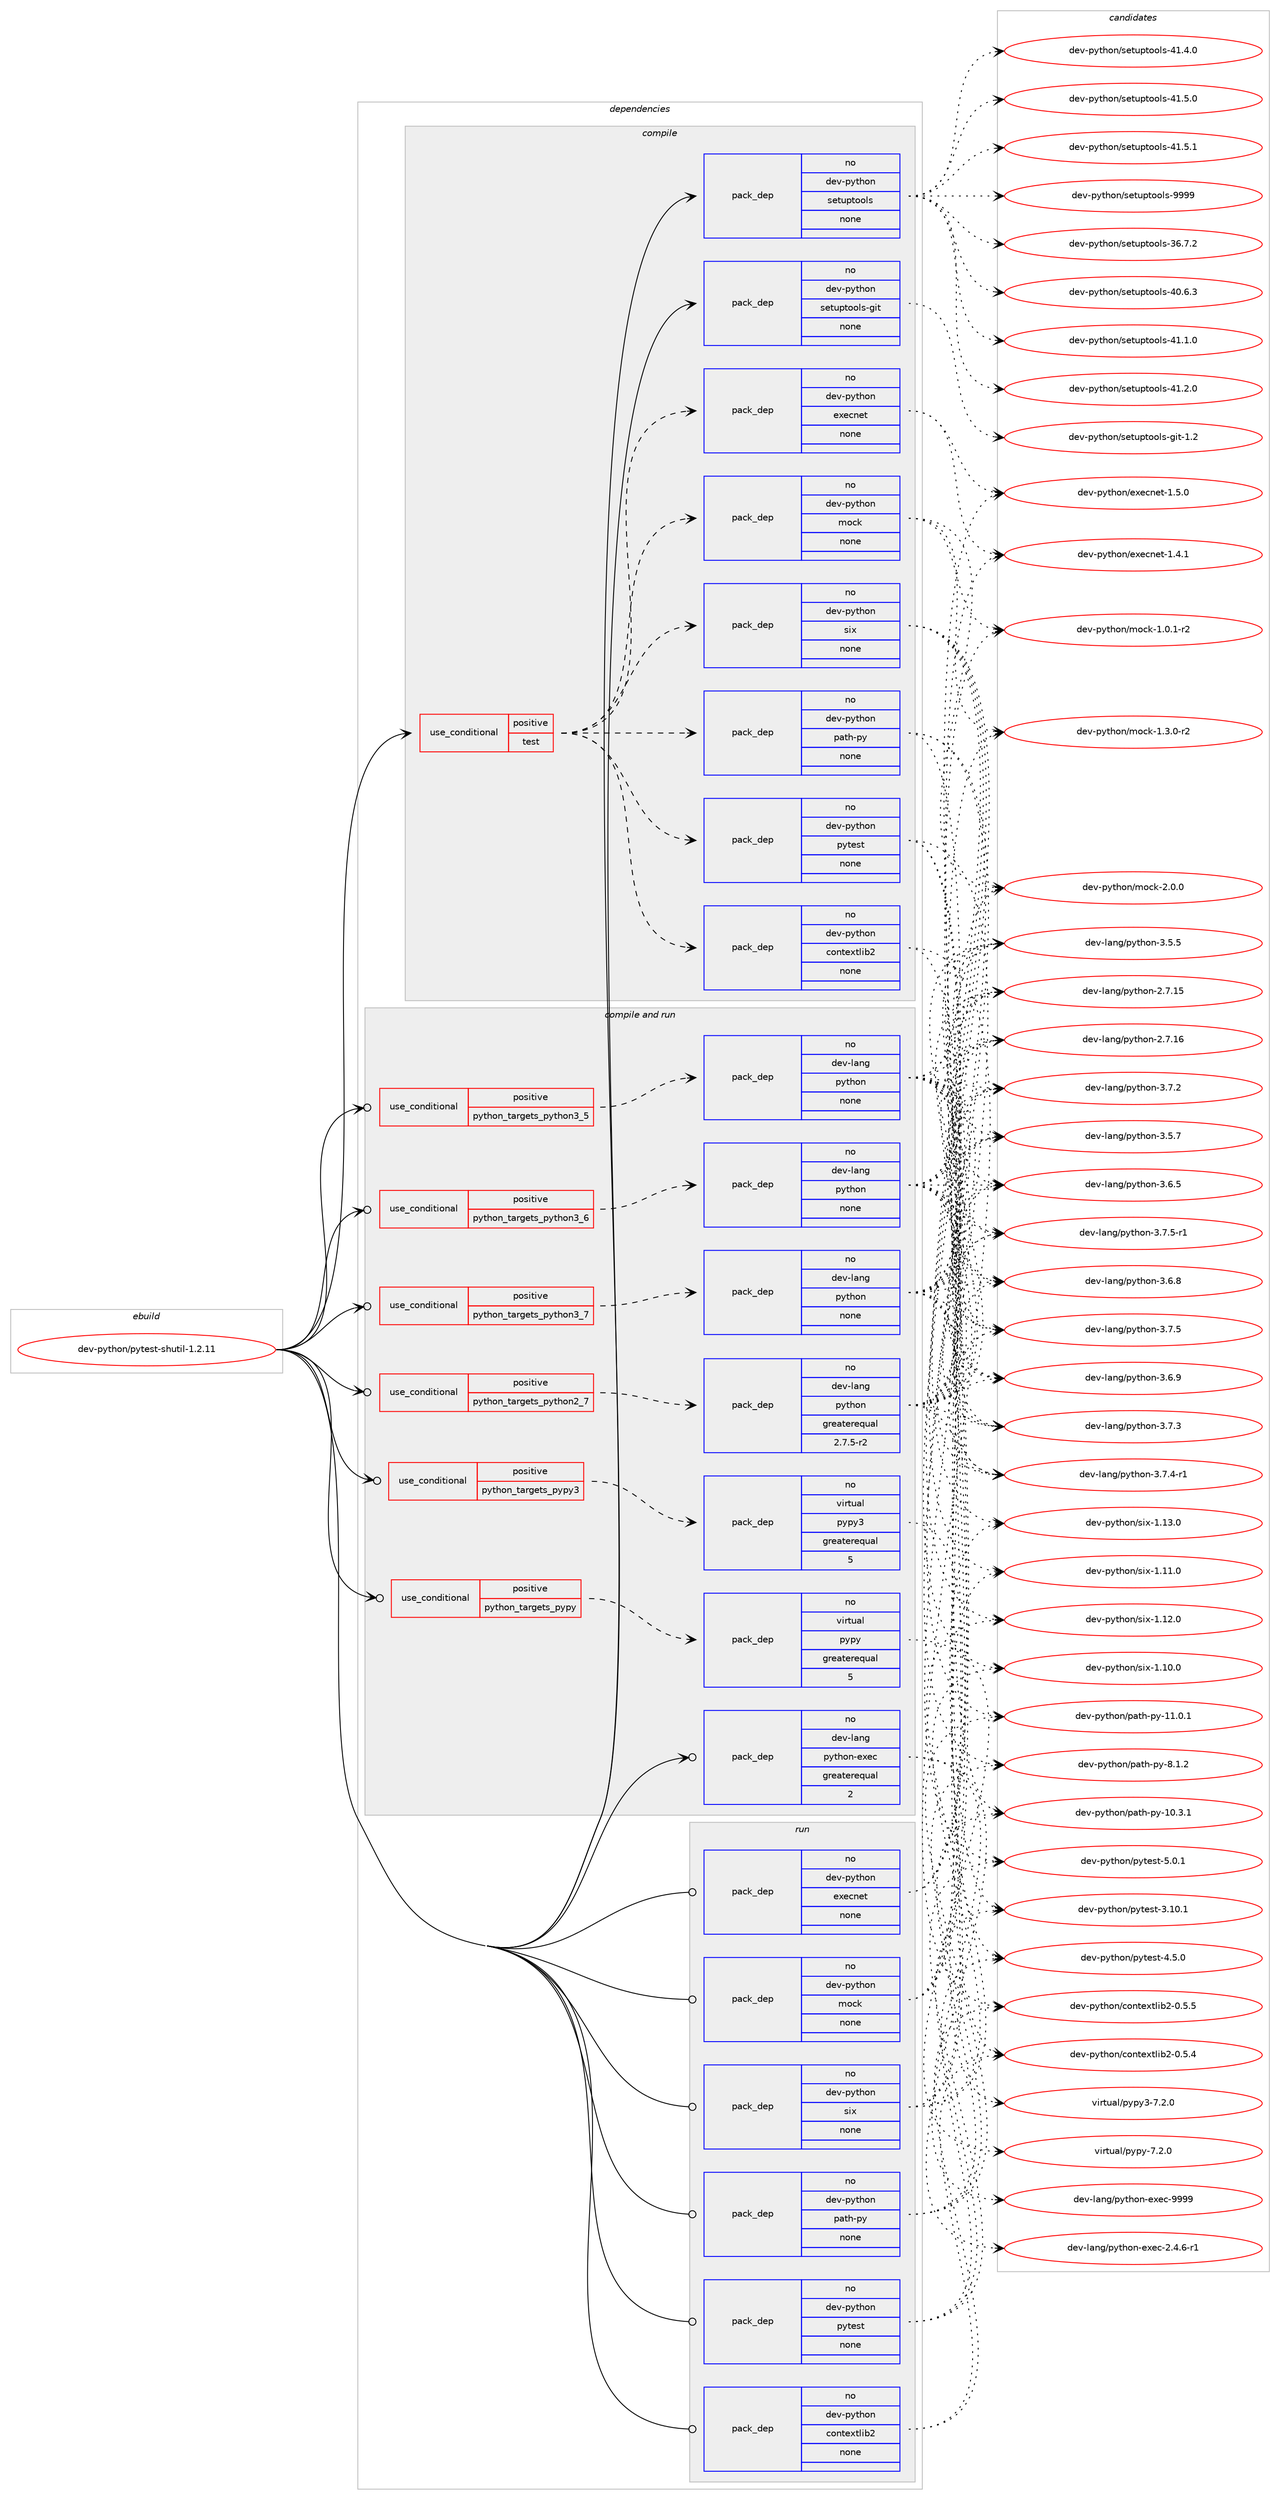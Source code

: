 digraph prolog {

# *************
# Graph options
# *************

newrank=true;
concentrate=true;
compound=true;
graph [rankdir=LR,fontname=Helvetica,fontsize=10,ranksep=1.5];#, ranksep=2.5, nodesep=0.2];
edge  [arrowhead=vee];
node  [fontname=Helvetica,fontsize=10];

# **********
# The ebuild
# **********

subgraph cluster_leftcol {
color=gray;
rank=same;
label=<<i>ebuild</i>>;
id [label="dev-python/pytest-shutil-1.2.11", color=red, width=4, href="../dev-python/pytest-shutil-1.2.11.svg"];
}

# ****************
# The dependencies
# ****************

subgraph cluster_midcol {
color=gray;
label=<<i>dependencies</i>>;
subgraph cluster_compile {
fillcolor="#eeeeee";
style=filled;
label=<<i>compile</i>>;
subgraph cond147199 {
dependency629875 [label=<<TABLE BORDER="0" CELLBORDER="1" CELLSPACING="0" CELLPADDING="4"><TR><TD ROWSPAN="3" CELLPADDING="10">use_conditional</TD></TR><TR><TD>positive</TD></TR><TR><TD>test</TD></TR></TABLE>>, shape=none, color=red];
subgraph pack470810 {
dependency629876 [label=<<TABLE BORDER="0" CELLBORDER="1" CELLSPACING="0" CELLPADDING="4" WIDTH="220"><TR><TD ROWSPAN="6" CELLPADDING="30">pack_dep</TD></TR><TR><TD WIDTH="110">no</TD></TR><TR><TD>dev-python</TD></TR><TR><TD>six</TD></TR><TR><TD>none</TD></TR><TR><TD></TD></TR></TABLE>>, shape=none, color=blue];
}
dependency629875:e -> dependency629876:w [weight=20,style="dashed",arrowhead="vee"];
subgraph pack470811 {
dependency629877 [label=<<TABLE BORDER="0" CELLBORDER="1" CELLSPACING="0" CELLPADDING="4" WIDTH="220"><TR><TD ROWSPAN="6" CELLPADDING="30">pack_dep</TD></TR><TR><TD WIDTH="110">no</TD></TR><TR><TD>dev-python</TD></TR><TR><TD>execnet</TD></TR><TR><TD>none</TD></TR><TR><TD></TD></TR></TABLE>>, shape=none, color=blue];
}
dependency629875:e -> dependency629877:w [weight=20,style="dashed",arrowhead="vee"];
subgraph pack470812 {
dependency629878 [label=<<TABLE BORDER="0" CELLBORDER="1" CELLSPACING="0" CELLPADDING="4" WIDTH="220"><TR><TD ROWSPAN="6" CELLPADDING="30">pack_dep</TD></TR><TR><TD WIDTH="110">no</TD></TR><TR><TD>dev-python</TD></TR><TR><TD>contextlib2</TD></TR><TR><TD>none</TD></TR><TR><TD></TD></TR></TABLE>>, shape=none, color=blue];
}
dependency629875:e -> dependency629878:w [weight=20,style="dashed",arrowhead="vee"];
subgraph pack470813 {
dependency629879 [label=<<TABLE BORDER="0" CELLBORDER="1" CELLSPACING="0" CELLPADDING="4" WIDTH="220"><TR><TD ROWSPAN="6" CELLPADDING="30">pack_dep</TD></TR><TR><TD WIDTH="110">no</TD></TR><TR><TD>dev-python</TD></TR><TR><TD>pytest</TD></TR><TR><TD>none</TD></TR><TR><TD></TD></TR></TABLE>>, shape=none, color=blue];
}
dependency629875:e -> dependency629879:w [weight=20,style="dashed",arrowhead="vee"];
subgraph pack470814 {
dependency629880 [label=<<TABLE BORDER="0" CELLBORDER="1" CELLSPACING="0" CELLPADDING="4" WIDTH="220"><TR><TD ROWSPAN="6" CELLPADDING="30">pack_dep</TD></TR><TR><TD WIDTH="110">no</TD></TR><TR><TD>dev-python</TD></TR><TR><TD>path-py</TD></TR><TR><TD>none</TD></TR><TR><TD></TD></TR></TABLE>>, shape=none, color=blue];
}
dependency629875:e -> dependency629880:w [weight=20,style="dashed",arrowhead="vee"];
subgraph pack470815 {
dependency629881 [label=<<TABLE BORDER="0" CELLBORDER="1" CELLSPACING="0" CELLPADDING="4" WIDTH="220"><TR><TD ROWSPAN="6" CELLPADDING="30">pack_dep</TD></TR><TR><TD WIDTH="110">no</TD></TR><TR><TD>dev-python</TD></TR><TR><TD>mock</TD></TR><TR><TD>none</TD></TR><TR><TD></TD></TR></TABLE>>, shape=none, color=blue];
}
dependency629875:e -> dependency629881:w [weight=20,style="dashed",arrowhead="vee"];
}
id:e -> dependency629875:w [weight=20,style="solid",arrowhead="vee"];
subgraph pack470816 {
dependency629882 [label=<<TABLE BORDER="0" CELLBORDER="1" CELLSPACING="0" CELLPADDING="4" WIDTH="220"><TR><TD ROWSPAN="6" CELLPADDING="30">pack_dep</TD></TR><TR><TD WIDTH="110">no</TD></TR><TR><TD>dev-python</TD></TR><TR><TD>setuptools</TD></TR><TR><TD>none</TD></TR><TR><TD></TD></TR></TABLE>>, shape=none, color=blue];
}
id:e -> dependency629882:w [weight=20,style="solid",arrowhead="vee"];
subgraph pack470817 {
dependency629883 [label=<<TABLE BORDER="0" CELLBORDER="1" CELLSPACING="0" CELLPADDING="4" WIDTH="220"><TR><TD ROWSPAN="6" CELLPADDING="30">pack_dep</TD></TR><TR><TD WIDTH="110">no</TD></TR><TR><TD>dev-python</TD></TR><TR><TD>setuptools-git</TD></TR><TR><TD>none</TD></TR><TR><TD></TD></TR></TABLE>>, shape=none, color=blue];
}
id:e -> dependency629883:w [weight=20,style="solid",arrowhead="vee"];
}
subgraph cluster_compileandrun {
fillcolor="#eeeeee";
style=filled;
label=<<i>compile and run</i>>;
subgraph cond147200 {
dependency629884 [label=<<TABLE BORDER="0" CELLBORDER="1" CELLSPACING="0" CELLPADDING="4"><TR><TD ROWSPAN="3" CELLPADDING="10">use_conditional</TD></TR><TR><TD>positive</TD></TR><TR><TD>python_targets_pypy</TD></TR></TABLE>>, shape=none, color=red];
subgraph pack470818 {
dependency629885 [label=<<TABLE BORDER="0" CELLBORDER="1" CELLSPACING="0" CELLPADDING="4" WIDTH="220"><TR><TD ROWSPAN="6" CELLPADDING="30">pack_dep</TD></TR><TR><TD WIDTH="110">no</TD></TR><TR><TD>virtual</TD></TR><TR><TD>pypy</TD></TR><TR><TD>greaterequal</TD></TR><TR><TD>5</TD></TR></TABLE>>, shape=none, color=blue];
}
dependency629884:e -> dependency629885:w [weight=20,style="dashed",arrowhead="vee"];
}
id:e -> dependency629884:w [weight=20,style="solid",arrowhead="odotvee"];
subgraph cond147201 {
dependency629886 [label=<<TABLE BORDER="0" CELLBORDER="1" CELLSPACING="0" CELLPADDING="4"><TR><TD ROWSPAN="3" CELLPADDING="10">use_conditional</TD></TR><TR><TD>positive</TD></TR><TR><TD>python_targets_pypy3</TD></TR></TABLE>>, shape=none, color=red];
subgraph pack470819 {
dependency629887 [label=<<TABLE BORDER="0" CELLBORDER="1" CELLSPACING="0" CELLPADDING="4" WIDTH="220"><TR><TD ROWSPAN="6" CELLPADDING="30">pack_dep</TD></TR><TR><TD WIDTH="110">no</TD></TR><TR><TD>virtual</TD></TR><TR><TD>pypy3</TD></TR><TR><TD>greaterequal</TD></TR><TR><TD>5</TD></TR></TABLE>>, shape=none, color=blue];
}
dependency629886:e -> dependency629887:w [weight=20,style="dashed",arrowhead="vee"];
}
id:e -> dependency629886:w [weight=20,style="solid",arrowhead="odotvee"];
subgraph cond147202 {
dependency629888 [label=<<TABLE BORDER="0" CELLBORDER="1" CELLSPACING="0" CELLPADDING="4"><TR><TD ROWSPAN="3" CELLPADDING="10">use_conditional</TD></TR><TR><TD>positive</TD></TR><TR><TD>python_targets_python2_7</TD></TR></TABLE>>, shape=none, color=red];
subgraph pack470820 {
dependency629889 [label=<<TABLE BORDER="0" CELLBORDER="1" CELLSPACING="0" CELLPADDING="4" WIDTH="220"><TR><TD ROWSPAN="6" CELLPADDING="30">pack_dep</TD></TR><TR><TD WIDTH="110">no</TD></TR><TR><TD>dev-lang</TD></TR><TR><TD>python</TD></TR><TR><TD>greaterequal</TD></TR><TR><TD>2.7.5-r2</TD></TR></TABLE>>, shape=none, color=blue];
}
dependency629888:e -> dependency629889:w [weight=20,style="dashed",arrowhead="vee"];
}
id:e -> dependency629888:w [weight=20,style="solid",arrowhead="odotvee"];
subgraph cond147203 {
dependency629890 [label=<<TABLE BORDER="0" CELLBORDER="1" CELLSPACING="0" CELLPADDING="4"><TR><TD ROWSPAN="3" CELLPADDING="10">use_conditional</TD></TR><TR><TD>positive</TD></TR><TR><TD>python_targets_python3_5</TD></TR></TABLE>>, shape=none, color=red];
subgraph pack470821 {
dependency629891 [label=<<TABLE BORDER="0" CELLBORDER="1" CELLSPACING="0" CELLPADDING="4" WIDTH="220"><TR><TD ROWSPAN="6" CELLPADDING="30">pack_dep</TD></TR><TR><TD WIDTH="110">no</TD></TR><TR><TD>dev-lang</TD></TR><TR><TD>python</TD></TR><TR><TD>none</TD></TR><TR><TD></TD></TR></TABLE>>, shape=none, color=blue];
}
dependency629890:e -> dependency629891:w [weight=20,style="dashed",arrowhead="vee"];
}
id:e -> dependency629890:w [weight=20,style="solid",arrowhead="odotvee"];
subgraph cond147204 {
dependency629892 [label=<<TABLE BORDER="0" CELLBORDER="1" CELLSPACING="0" CELLPADDING="4"><TR><TD ROWSPAN="3" CELLPADDING="10">use_conditional</TD></TR><TR><TD>positive</TD></TR><TR><TD>python_targets_python3_6</TD></TR></TABLE>>, shape=none, color=red];
subgraph pack470822 {
dependency629893 [label=<<TABLE BORDER="0" CELLBORDER="1" CELLSPACING="0" CELLPADDING="4" WIDTH="220"><TR><TD ROWSPAN="6" CELLPADDING="30">pack_dep</TD></TR><TR><TD WIDTH="110">no</TD></TR><TR><TD>dev-lang</TD></TR><TR><TD>python</TD></TR><TR><TD>none</TD></TR><TR><TD></TD></TR></TABLE>>, shape=none, color=blue];
}
dependency629892:e -> dependency629893:w [weight=20,style="dashed",arrowhead="vee"];
}
id:e -> dependency629892:w [weight=20,style="solid",arrowhead="odotvee"];
subgraph cond147205 {
dependency629894 [label=<<TABLE BORDER="0" CELLBORDER="1" CELLSPACING="0" CELLPADDING="4"><TR><TD ROWSPAN="3" CELLPADDING="10">use_conditional</TD></TR><TR><TD>positive</TD></TR><TR><TD>python_targets_python3_7</TD></TR></TABLE>>, shape=none, color=red];
subgraph pack470823 {
dependency629895 [label=<<TABLE BORDER="0" CELLBORDER="1" CELLSPACING="0" CELLPADDING="4" WIDTH="220"><TR><TD ROWSPAN="6" CELLPADDING="30">pack_dep</TD></TR><TR><TD WIDTH="110">no</TD></TR><TR><TD>dev-lang</TD></TR><TR><TD>python</TD></TR><TR><TD>none</TD></TR><TR><TD></TD></TR></TABLE>>, shape=none, color=blue];
}
dependency629894:e -> dependency629895:w [weight=20,style="dashed",arrowhead="vee"];
}
id:e -> dependency629894:w [weight=20,style="solid",arrowhead="odotvee"];
subgraph pack470824 {
dependency629896 [label=<<TABLE BORDER="0" CELLBORDER="1" CELLSPACING="0" CELLPADDING="4" WIDTH="220"><TR><TD ROWSPAN="6" CELLPADDING="30">pack_dep</TD></TR><TR><TD WIDTH="110">no</TD></TR><TR><TD>dev-lang</TD></TR><TR><TD>python-exec</TD></TR><TR><TD>greaterequal</TD></TR><TR><TD>2</TD></TR></TABLE>>, shape=none, color=blue];
}
id:e -> dependency629896:w [weight=20,style="solid",arrowhead="odotvee"];
}
subgraph cluster_run {
fillcolor="#eeeeee";
style=filled;
label=<<i>run</i>>;
subgraph pack470825 {
dependency629897 [label=<<TABLE BORDER="0" CELLBORDER="1" CELLSPACING="0" CELLPADDING="4" WIDTH="220"><TR><TD ROWSPAN="6" CELLPADDING="30">pack_dep</TD></TR><TR><TD WIDTH="110">no</TD></TR><TR><TD>dev-python</TD></TR><TR><TD>contextlib2</TD></TR><TR><TD>none</TD></TR><TR><TD></TD></TR></TABLE>>, shape=none, color=blue];
}
id:e -> dependency629897:w [weight=20,style="solid",arrowhead="odot"];
subgraph pack470826 {
dependency629898 [label=<<TABLE BORDER="0" CELLBORDER="1" CELLSPACING="0" CELLPADDING="4" WIDTH="220"><TR><TD ROWSPAN="6" CELLPADDING="30">pack_dep</TD></TR><TR><TD WIDTH="110">no</TD></TR><TR><TD>dev-python</TD></TR><TR><TD>execnet</TD></TR><TR><TD>none</TD></TR><TR><TD></TD></TR></TABLE>>, shape=none, color=blue];
}
id:e -> dependency629898:w [weight=20,style="solid",arrowhead="odot"];
subgraph pack470827 {
dependency629899 [label=<<TABLE BORDER="0" CELLBORDER="1" CELLSPACING="0" CELLPADDING="4" WIDTH="220"><TR><TD ROWSPAN="6" CELLPADDING="30">pack_dep</TD></TR><TR><TD WIDTH="110">no</TD></TR><TR><TD>dev-python</TD></TR><TR><TD>mock</TD></TR><TR><TD>none</TD></TR><TR><TD></TD></TR></TABLE>>, shape=none, color=blue];
}
id:e -> dependency629899:w [weight=20,style="solid",arrowhead="odot"];
subgraph pack470828 {
dependency629900 [label=<<TABLE BORDER="0" CELLBORDER="1" CELLSPACING="0" CELLPADDING="4" WIDTH="220"><TR><TD ROWSPAN="6" CELLPADDING="30">pack_dep</TD></TR><TR><TD WIDTH="110">no</TD></TR><TR><TD>dev-python</TD></TR><TR><TD>path-py</TD></TR><TR><TD>none</TD></TR><TR><TD></TD></TR></TABLE>>, shape=none, color=blue];
}
id:e -> dependency629900:w [weight=20,style="solid",arrowhead="odot"];
subgraph pack470829 {
dependency629901 [label=<<TABLE BORDER="0" CELLBORDER="1" CELLSPACING="0" CELLPADDING="4" WIDTH="220"><TR><TD ROWSPAN="6" CELLPADDING="30">pack_dep</TD></TR><TR><TD WIDTH="110">no</TD></TR><TR><TD>dev-python</TD></TR><TR><TD>pytest</TD></TR><TR><TD>none</TD></TR><TR><TD></TD></TR></TABLE>>, shape=none, color=blue];
}
id:e -> dependency629901:w [weight=20,style="solid",arrowhead="odot"];
subgraph pack470830 {
dependency629902 [label=<<TABLE BORDER="0" CELLBORDER="1" CELLSPACING="0" CELLPADDING="4" WIDTH="220"><TR><TD ROWSPAN="6" CELLPADDING="30">pack_dep</TD></TR><TR><TD WIDTH="110">no</TD></TR><TR><TD>dev-python</TD></TR><TR><TD>six</TD></TR><TR><TD>none</TD></TR><TR><TD></TD></TR></TABLE>>, shape=none, color=blue];
}
id:e -> dependency629902:w [weight=20,style="solid",arrowhead="odot"];
}
}

# **************
# The candidates
# **************

subgraph cluster_choices {
rank=same;
color=gray;
label=<<i>candidates</i>>;

subgraph choice470810 {
color=black;
nodesep=1;
choice100101118451121211161041111104711510512045494649484648 [label="dev-python/six-1.10.0", color=red, width=4,href="../dev-python/six-1.10.0.svg"];
choice100101118451121211161041111104711510512045494649494648 [label="dev-python/six-1.11.0", color=red, width=4,href="../dev-python/six-1.11.0.svg"];
choice100101118451121211161041111104711510512045494649504648 [label="dev-python/six-1.12.0", color=red, width=4,href="../dev-python/six-1.12.0.svg"];
choice100101118451121211161041111104711510512045494649514648 [label="dev-python/six-1.13.0", color=red, width=4,href="../dev-python/six-1.13.0.svg"];
dependency629876:e -> choice100101118451121211161041111104711510512045494649484648:w [style=dotted,weight="100"];
dependency629876:e -> choice100101118451121211161041111104711510512045494649494648:w [style=dotted,weight="100"];
dependency629876:e -> choice100101118451121211161041111104711510512045494649504648:w [style=dotted,weight="100"];
dependency629876:e -> choice100101118451121211161041111104711510512045494649514648:w [style=dotted,weight="100"];
}
subgraph choice470811 {
color=black;
nodesep=1;
choice100101118451121211161041111104710112010199110101116454946524649 [label="dev-python/execnet-1.4.1", color=red, width=4,href="../dev-python/execnet-1.4.1.svg"];
choice100101118451121211161041111104710112010199110101116454946534648 [label="dev-python/execnet-1.5.0", color=red, width=4,href="../dev-python/execnet-1.5.0.svg"];
dependency629877:e -> choice100101118451121211161041111104710112010199110101116454946524649:w [style=dotted,weight="100"];
dependency629877:e -> choice100101118451121211161041111104710112010199110101116454946534648:w [style=dotted,weight="100"];
}
subgraph choice470812 {
color=black;
nodesep=1;
choice1001011184511212111610411111047991111101161011201161081059850454846534652 [label="dev-python/contextlib2-0.5.4", color=red, width=4,href="../dev-python/contextlib2-0.5.4.svg"];
choice1001011184511212111610411111047991111101161011201161081059850454846534653 [label="dev-python/contextlib2-0.5.5", color=red, width=4,href="../dev-python/contextlib2-0.5.5.svg"];
dependency629878:e -> choice1001011184511212111610411111047991111101161011201161081059850454846534652:w [style=dotted,weight="100"];
dependency629878:e -> choice1001011184511212111610411111047991111101161011201161081059850454846534653:w [style=dotted,weight="100"];
}
subgraph choice470813 {
color=black;
nodesep=1;
choice100101118451121211161041111104711212111610111511645514649484649 [label="dev-python/pytest-3.10.1", color=red, width=4,href="../dev-python/pytest-3.10.1.svg"];
choice1001011184511212111610411111047112121116101115116455246534648 [label="dev-python/pytest-4.5.0", color=red, width=4,href="../dev-python/pytest-4.5.0.svg"];
choice1001011184511212111610411111047112121116101115116455346484649 [label="dev-python/pytest-5.0.1", color=red, width=4,href="../dev-python/pytest-5.0.1.svg"];
dependency629879:e -> choice100101118451121211161041111104711212111610111511645514649484649:w [style=dotted,weight="100"];
dependency629879:e -> choice1001011184511212111610411111047112121116101115116455246534648:w [style=dotted,weight="100"];
dependency629879:e -> choice1001011184511212111610411111047112121116101115116455346484649:w [style=dotted,weight="100"];
}
subgraph choice470814 {
color=black;
nodesep=1;
choice1001011184511212111610411111047112971161044511212145494846514649 [label="dev-python/path-py-10.3.1", color=red, width=4,href="../dev-python/path-py-10.3.1.svg"];
choice1001011184511212111610411111047112971161044511212145494946484649 [label="dev-python/path-py-11.0.1", color=red, width=4,href="../dev-python/path-py-11.0.1.svg"];
choice10010111845112121116104111110471129711610445112121455646494650 [label="dev-python/path-py-8.1.2", color=red, width=4,href="../dev-python/path-py-8.1.2.svg"];
dependency629880:e -> choice1001011184511212111610411111047112971161044511212145494846514649:w [style=dotted,weight="100"];
dependency629880:e -> choice1001011184511212111610411111047112971161044511212145494946484649:w [style=dotted,weight="100"];
dependency629880:e -> choice10010111845112121116104111110471129711610445112121455646494650:w [style=dotted,weight="100"];
}
subgraph choice470815 {
color=black;
nodesep=1;
choice1001011184511212111610411111047109111991074549464846494511450 [label="dev-python/mock-1.0.1-r2", color=red, width=4,href="../dev-python/mock-1.0.1-r2.svg"];
choice1001011184511212111610411111047109111991074549465146484511450 [label="dev-python/mock-1.3.0-r2", color=red, width=4,href="../dev-python/mock-1.3.0-r2.svg"];
choice100101118451121211161041111104710911199107455046484648 [label="dev-python/mock-2.0.0", color=red, width=4,href="../dev-python/mock-2.0.0.svg"];
dependency629881:e -> choice1001011184511212111610411111047109111991074549464846494511450:w [style=dotted,weight="100"];
dependency629881:e -> choice1001011184511212111610411111047109111991074549465146484511450:w [style=dotted,weight="100"];
dependency629881:e -> choice100101118451121211161041111104710911199107455046484648:w [style=dotted,weight="100"];
}
subgraph choice470816 {
color=black;
nodesep=1;
choice100101118451121211161041111104711510111611711211611111110811545515446554650 [label="dev-python/setuptools-36.7.2", color=red, width=4,href="../dev-python/setuptools-36.7.2.svg"];
choice100101118451121211161041111104711510111611711211611111110811545524846544651 [label="dev-python/setuptools-40.6.3", color=red, width=4,href="../dev-python/setuptools-40.6.3.svg"];
choice100101118451121211161041111104711510111611711211611111110811545524946494648 [label="dev-python/setuptools-41.1.0", color=red, width=4,href="../dev-python/setuptools-41.1.0.svg"];
choice100101118451121211161041111104711510111611711211611111110811545524946504648 [label="dev-python/setuptools-41.2.0", color=red, width=4,href="../dev-python/setuptools-41.2.0.svg"];
choice100101118451121211161041111104711510111611711211611111110811545524946524648 [label="dev-python/setuptools-41.4.0", color=red, width=4,href="../dev-python/setuptools-41.4.0.svg"];
choice100101118451121211161041111104711510111611711211611111110811545524946534648 [label="dev-python/setuptools-41.5.0", color=red, width=4,href="../dev-python/setuptools-41.5.0.svg"];
choice100101118451121211161041111104711510111611711211611111110811545524946534649 [label="dev-python/setuptools-41.5.1", color=red, width=4,href="../dev-python/setuptools-41.5.1.svg"];
choice10010111845112121116104111110471151011161171121161111111081154557575757 [label="dev-python/setuptools-9999", color=red, width=4,href="../dev-python/setuptools-9999.svg"];
dependency629882:e -> choice100101118451121211161041111104711510111611711211611111110811545515446554650:w [style=dotted,weight="100"];
dependency629882:e -> choice100101118451121211161041111104711510111611711211611111110811545524846544651:w [style=dotted,weight="100"];
dependency629882:e -> choice100101118451121211161041111104711510111611711211611111110811545524946494648:w [style=dotted,weight="100"];
dependency629882:e -> choice100101118451121211161041111104711510111611711211611111110811545524946504648:w [style=dotted,weight="100"];
dependency629882:e -> choice100101118451121211161041111104711510111611711211611111110811545524946524648:w [style=dotted,weight="100"];
dependency629882:e -> choice100101118451121211161041111104711510111611711211611111110811545524946534648:w [style=dotted,weight="100"];
dependency629882:e -> choice100101118451121211161041111104711510111611711211611111110811545524946534649:w [style=dotted,weight="100"];
dependency629882:e -> choice10010111845112121116104111110471151011161171121161111111081154557575757:w [style=dotted,weight="100"];
}
subgraph choice470817 {
color=black;
nodesep=1;
choice10010111845112121116104111110471151011161171121161111111081154510310511645494650 [label="dev-python/setuptools-git-1.2", color=red, width=4,href="../dev-python/setuptools-git-1.2.svg"];
dependency629883:e -> choice10010111845112121116104111110471151011161171121161111111081154510310511645494650:w [style=dotted,weight="100"];
}
subgraph choice470818 {
color=black;
nodesep=1;
choice1181051141161179710847112121112121455546504648 [label="virtual/pypy-7.2.0", color=red, width=4,href="../virtual/pypy-7.2.0.svg"];
dependency629885:e -> choice1181051141161179710847112121112121455546504648:w [style=dotted,weight="100"];
}
subgraph choice470819 {
color=black;
nodesep=1;
choice118105114116117971084711212111212151455546504648 [label="virtual/pypy3-7.2.0", color=red, width=4,href="../virtual/pypy3-7.2.0.svg"];
dependency629887:e -> choice118105114116117971084711212111212151455546504648:w [style=dotted,weight="100"];
}
subgraph choice470820 {
color=black;
nodesep=1;
choice10010111845108971101034711212111610411111045504655464953 [label="dev-lang/python-2.7.15", color=red, width=4,href="../dev-lang/python-2.7.15.svg"];
choice10010111845108971101034711212111610411111045504655464954 [label="dev-lang/python-2.7.16", color=red, width=4,href="../dev-lang/python-2.7.16.svg"];
choice100101118451089711010347112121116104111110455146534653 [label="dev-lang/python-3.5.5", color=red, width=4,href="../dev-lang/python-3.5.5.svg"];
choice100101118451089711010347112121116104111110455146534655 [label="dev-lang/python-3.5.7", color=red, width=4,href="../dev-lang/python-3.5.7.svg"];
choice100101118451089711010347112121116104111110455146544653 [label="dev-lang/python-3.6.5", color=red, width=4,href="../dev-lang/python-3.6.5.svg"];
choice100101118451089711010347112121116104111110455146544656 [label="dev-lang/python-3.6.8", color=red, width=4,href="../dev-lang/python-3.6.8.svg"];
choice100101118451089711010347112121116104111110455146544657 [label="dev-lang/python-3.6.9", color=red, width=4,href="../dev-lang/python-3.6.9.svg"];
choice100101118451089711010347112121116104111110455146554650 [label="dev-lang/python-3.7.2", color=red, width=4,href="../dev-lang/python-3.7.2.svg"];
choice100101118451089711010347112121116104111110455146554651 [label="dev-lang/python-3.7.3", color=red, width=4,href="../dev-lang/python-3.7.3.svg"];
choice1001011184510897110103471121211161041111104551465546524511449 [label="dev-lang/python-3.7.4-r1", color=red, width=4,href="../dev-lang/python-3.7.4-r1.svg"];
choice100101118451089711010347112121116104111110455146554653 [label="dev-lang/python-3.7.5", color=red, width=4,href="../dev-lang/python-3.7.5.svg"];
choice1001011184510897110103471121211161041111104551465546534511449 [label="dev-lang/python-3.7.5-r1", color=red, width=4,href="../dev-lang/python-3.7.5-r1.svg"];
dependency629889:e -> choice10010111845108971101034711212111610411111045504655464953:w [style=dotted,weight="100"];
dependency629889:e -> choice10010111845108971101034711212111610411111045504655464954:w [style=dotted,weight="100"];
dependency629889:e -> choice100101118451089711010347112121116104111110455146534653:w [style=dotted,weight="100"];
dependency629889:e -> choice100101118451089711010347112121116104111110455146534655:w [style=dotted,weight="100"];
dependency629889:e -> choice100101118451089711010347112121116104111110455146544653:w [style=dotted,weight="100"];
dependency629889:e -> choice100101118451089711010347112121116104111110455146544656:w [style=dotted,weight="100"];
dependency629889:e -> choice100101118451089711010347112121116104111110455146544657:w [style=dotted,weight="100"];
dependency629889:e -> choice100101118451089711010347112121116104111110455146554650:w [style=dotted,weight="100"];
dependency629889:e -> choice100101118451089711010347112121116104111110455146554651:w [style=dotted,weight="100"];
dependency629889:e -> choice1001011184510897110103471121211161041111104551465546524511449:w [style=dotted,weight="100"];
dependency629889:e -> choice100101118451089711010347112121116104111110455146554653:w [style=dotted,weight="100"];
dependency629889:e -> choice1001011184510897110103471121211161041111104551465546534511449:w [style=dotted,weight="100"];
}
subgraph choice470821 {
color=black;
nodesep=1;
choice10010111845108971101034711212111610411111045504655464953 [label="dev-lang/python-2.7.15", color=red, width=4,href="../dev-lang/python-2.7.15.svg"];
choice10010111845108971101034711212111610411111045504655464954 [label="dev-lang/python-2.7.16", color=red, width=4,href="../dev-lang/python-2.7.16.svg"];
choice100101118451089711010347112121116104111110455146534653 [label="dev-lang/python-3.5.5", color=red, width=4,href="../dev-lang/python-3.5.5.svg"];
choice100101118451089711010347112121116104111110455146534655 [label="dev-lang/python-3.5.7", color=red, width=4,href="../dev-lang/python-3.5.7.svg"];
choice100101118451089711010347112121116104111110455146544653 [label="dev-lang/python-3.6.5", color=red, width=4,href="../dev-lang/python-3.6.5.svg"];
choice100101118451089711010347112121116104111110455146544656 [label="dev-lang/python-3.6.8", color=red, width=4,href="../dev-lang/python-3.6.8.svg"];
choice100101118451089711010347112121116104111110455146544657 [label="dev-lang/python-3.6.9", color=red, width=4,href="../dev-lang/python-3.6.9.svg"];
choice100101118451089711010347112121116104111110455146554650 [label="dev-lang/python-3.7.2", color=red, width=4,href="../dev-lang/python-3.7.2.svg"];
choice100101118451089711010347112121116104111110455146554651 [label="dev-lang/python-3.7.3", color=red, width=4,href="../dev-lang/python-3.7.3.svg"];
choice1001011184510897110103471121211161041111104551465546524511449 [label="dev-lang/python-3.7.4-r1", color=red, width=4,href="../dev-lang/python-3.7.4-r1.svg"];
choice100101118451089711010347112121116104111110455146554653 [label="dev-lang/python-3.7.5", color=red, width=4,href="../dev-lang/python-3.7.5.svg"];
choice1001011184510897110103471121211161041111104551465546534511449 [label="dev-lang/python-3.7.5-r1", color=red, width=4,href="../dev-lang/python-3.7.5-r1.svg"];
dependency629891:e -> choice10010111845108971101034711212111610411111045504655464953:w [style=dotted,weight="100"];
dependency629891:e -> choice10010111845108971101034711212111610411111045504655464954:w [style=dotted,weight="100"];
dependency629891:e -> choice100101118451089711010347112121116104111110455146534653:w [style=dotted,weight="100"];
dependency629891:e -> choice100101118451089711010347112121116104111110455146534655:w [style=dotted,weight="100"];
dependency629891:e -> choice100101118451089711010347112121116104111110455146544653:w [style=dotted,weight="100"];
dependency629891:e -> choice100101118451089711010347112121116104111110455146544656:w [style=dotted,weight="100"];
dependency629891:e -> choice100101118451089711010347112121116104111110455146544657:w [style=dotted,weight="100"];
dependency629891:e -> choice100101118451089711010347112121116104111110455146554650:w [style=dotted,weight="100"];
dependency629891:e -> choice100101118451089711010347112121116104111110455146554651:w [style=dotted,weight="100"];
dependency629891:e -> choice1001011184510897110103471121211161041111104551465546524511449:w [style=dotted,weight="100"];
dependency629891:e -> choice100101118451089711010347112121116104111110455146554653:w [style=dotted,weight="100"];
dependency629891:e -> choice1001011184510897110103471121211161041111104551465546534511449:w [style=dotted,weight="100"];
}
subgraph choice470822 {
color=black;
nodesep=1;
choice10010111845108971101034711212111610411111045504655464953 [label="dev-lang/python-2.7.15", color=red, width=4,href="../dev-lang/python-2.7.15.svg"];
choice10010111845108971101034711212111610411111045504655464954 [label="dev-lang/python-2.7.16", color=red, width=4,href="../dev-lang/python-2.7.16.svg"];
choice100101118451089711010347112121116104111110455146534653 [label="dev-lang/python-3.5.5", color=red, width=4,href="../dev-lang/python-3.5.5.svg"];
choice100101118451089711010347112121116104111110455146534655 [label="dev-lang/python-3.5.7", color=red, width=4,href="../dev-lang/python-3.5.7.svg"];
choice100101118451089711010347112121116104111110455146544653 [label="dev-lang/python-3.6.5", color=red, width=4,href="../dev-lang/python-3.6.5.svg"];
choice100101118451089711010347112121116104111110455146544656 [label="dev-lang/python-3.6.8", color=red, width=4,href="../dev-lang/python-3.6.8.svg"];
choice100101118451089711010347112121116104111110455146544657 [label="dev-lang/python-3.6.9", color=red, width=4,href="../dev-lang/python-3.6.9.svg"];
choice100101118451089711010347112121116104111110455146554650 [label="dev-lang/python-3.7.2", color=red, width=4,href="../dev-lang/python-3.7.2.svg"];
choice100101118451089711010347112121116104111110455146554651 [label="dev-lang/python-3.7.3", color=red, width=4,href="../dev-lang/python-3.7.3.svg"];
choice1001011184510897110103471121211161041111104551465546524511449 [label="dev-lang/python-3.7.4-r1", color=red, width=4,href="../dev-lang/python-3.7.4-r1.svg"];
choice100101118451089711010347112121116104111110455146554653 [label="dev-lang/python-3.7.5", color=red, width=4,href="../dev-lang/python-3.7.5.svg"];
choice1001011184510897110103471121211161041111104551465546534511449 [label="dev-lang/python-3.7.5-r1", color=red, width=4,href="../dev-lang/python-3.7.5-r1.svg"];
dependency629893:e -> choice10010111845108971101034711212111610411111045504655464953:w [style=dotted,weight="100"];
dependency629893:e -> choice10010111845108971101034711212111610411111045504655464954:w [style=dotted,weight="100"];
dependency629893:e -> choice100101118451089711010347112121116104111110455146534653:w [style=dotted,weight="100"];
dependency629893:e -> choice100101118451089711010347112121116104111110455146534655:w [style=dotted,weight="100"];
dependency629893:e -> choice100101118451089711010347112121116104111110455146544653:w [style=dotted,weight="100"];
dependency629893:e -> choice100101118451089711010347112121116104111110455146544656:w [style=dotted,weight="100"];
dependency629893:e -> choice100101118451089711010347112121116104111110455146544657:w [style=dotted,weight="100"];
dependency629893:e -> choice100101118451089711010347112121116104111110455146554650:w [style=dotted,weight="100"];
dependency629893:e -> choice100101118451089711010347112121116104111110455146554651:w [style=dotted,weight="100"];
dependency629893:e -> choice1001011184510897110103471121211161041111104551465546524511449:w [style=dotted,weight="100"];
dependency629893:e -> choice100101118451089711010347112121116104111110455146554653:w [style=dotted,weight="100"];
dependency629893:e -> choice1001011184510897110103471121211161041111104551465546534511449:w [style=dotted,weight="100"];
}
subgraph choice470823 {
color=black;
nodesep=1;
choice10010111845108971101034711212111610411111045504655464953 [label="dev-lang/python-2.7.15", color=red, width=4,href="../dev-lang/python-2.7.15.svg"];
choice10010111845108971101034711212111610411111045504655464954 [label="dev-lang/python-2.7.16", color=red, width=4,href="../dev-lang/python-2.7.16.svg"];
choice100101118451089711010347112121116104111110455146534653 [label="dev-lang/python-3.5.5", color=red, width=4,href="../dev-lang/python-3.5.5.svg"];
choice100101118451089711010347112121116104111110455146534655 [label="dev-lang/python-3.5.7", color=red, width=4,href="../dev-lang/python-3.5.7.svg"];
choice100101118451089711010347112121116104111110455146544653 [label="dev-lang/python-3.6.5", color=red, width=4,href="../dev-lang/python-3.6.5.svg"];
choice100101118451089711010347112121116104111110455146544656 [label="dev-lang/python-3.6.8", color=red, width=4,href="../dev-lang/python-3.6.8.svg"];
choice100101118451089711010347112121116104111110455146544657 [label="dev-lang/python-3.6.9", color=red, width=4,href="../dev-lang/python-3.6.9.svg"];
choice100101118451089711010347112121116104111110455146554650 [label="dev-lang/python-3.7.2", color=red, width=4,href="../dev-lang/python-3.7.2.svg"];
choice100101118451089711010347112121116104111110455146554651 [label="dev-lang/python-3.7.3", color=red, width=4,href="../dev-lang/python-3.7.3.svg"];
choice1001011184510897110103471121211161041111104551465546524511449 [label="dev-lang/python-3.7.4-r1", color=red, width=4,href="../dev-lang/python-3.7.4-r1.svg"];
choice100101118451089711010347112121116104111110455146554653 [label="dev-lang/python-3.7.5", color=red, width=4,href="../dev-lang/python-3.7.5.svg"];
choice1001011184510897110103471121211161041111104551465546534511449 [label="dev-lang/python-3.7.5-r1", color=red, width=4,href="../dev-lang/python-3.7.5-r1.svg"];
dependency629895:e -> choice10010111845108971101034711212111610411111045504655464953:w [style=dotted,weight="100"];
dependency629895:e -> choice10010111845108971101034711212111610411111045504655464954:w [style=dotted,weight="100"];
dependency629895:e -> choice100101118451089711010347112121116104111110455146534653:w [style=dotted,weight="100"];
dependency629895:e -> choice100101118451089711010347112121116104111110455146534655:w [style=dotted,weight="100"];
dependency629895:e -> choice100101118451089711010347112121116104111110455146544653:w [style=dotted,weight="100"];
dependency629895:e -> choice100101118451089711010347112121116104111110455146544656:w [style=dotted,weight="100"];
dependency629895:e -> choice100101118451089711010347112121116104111110455146544657:w [style=dotted,weight="100"];
dependency629895:e -> choice100101118451089711010347112121116104111110455146554650:w [style=dotted,weight="100"];
dependency629895:e -> choice100101118451089711010347112121116104111110455146554651:w [style=dotted,weight="100"];
dependency629895:e -> choice1001011184510897110103471121211161041111104551465546524511449:w [style=dotted,weight="100"];
dependency629895:e -> choice100101118451089711010347112121116104111110455146554653:w [style=dotted,weight="100"];
dependency629895:e -> choice1001011184510897110103471121211161041111104551465546534511449:w [style=dotted,weight="100"];
}
subgraph choice470824 {
color=black;
nodesep=1;
choice10010111845108971101034711212111610411111045101120101994550465246544511449 [label="dev-lang/python-exec-2.4.6-r1", color=red, width=4,href="../dev-lang/python-exec-2.4.6-r1.svg"];
choice10010111845108971101034711212111610411111045101120101994557575757 [label="dev-lang/python-exec-9999", color=red, width=4,href="../dev-lang/python-exec-9999.svg"];
dependency629896:e -> choice10010111845108971101034711212111610411111045101120101994550465246544511449:w [style=dotted,weight="100"];
dependency629896:e -> choice10010111845108971101034711212111610411111045101120101994557575757:w [style=dotted,weight="100"];
}
subgraph choice470825 {
color=black;
nodesep=1;
choice1001011184511212111610411111047991111101161011201161081059850454846534652 [label="dev-python/contextlib2-0.5.4", color=red, width=4,href="../dev-python/contextlib2-0.5.4.svg"];
choice1001011184511212111610411111047991111101161011201161081059850454846534653 [label="dev-python/contextlib2-0.5.5", color=red, width=4,href="../dev-python/contextlib2-0.5.5.svg"];
dependency629897:e -> choice1001011184511212111610411111047991111101161011201161081059850454846534652:w [style=dotted,weight="100"];
dependency629897:e -> choice1001011184511212111610411111047991111101161011201161081059850454846534653:w [style=dotted,weight="100"];
}
subgraph choice470826 {
color=black;
nodesep=1;
choice100101118451121211161041111104710112010199110101116454946524649 [label="dev-python/execnet-1.4.1", color=red, width=4,href="../dev-python/execnet-1.4.1.svg"];
choice100101118451121211161041111104710112010199110101116454946534648 [label="dev-python/execnet-1.5.0", color=red, width=4,href="../dev-python/execnet-1.5.0.svg"];
dependency629898:e -> choice100101118451121211161041111104710112010199110101116454946524649:w [style=dotted,weight="100"];
dependency629898:e -> choice100101118451121211161041111104710112010199110101116454946534648:w [style=dotted,weight="100"];
}
subgraph choice470827 {
color=black;
nodesep=1;
choice1001011184511212111610411111047109111991074549464846494511450 [label="dev-python/mock-1.0.1-r2", color=red, width=4,href="../dev-python/mock-1.0.1-r2.svg"];
choice1001011184511212111610411111047109111991074549465146484511450 [label="dev-python/mock-1.3.0-r2", color=red, width=4,href="../dev-python/mock-1.3.0-r2.svg"];
choice100101118451121211161041111104710911199107455046484648 [label="dev-python/mock-2.0.0", color=red, width=4,href="../dev-python/mock-2.0.0.svg"];
dependency629899:e -> choice1001011184511212111610411111047109111991074549464846494511450:w [style=dotted,weight="100"];
dependency629899:e -> choice1001011184511212111610411111047109111991074549465146484511450:w [style=dotted,weight="100"];
dependency629899:e -> choice100101118451121211161041111104710911199107455046484648:w [style=dotted,weight="100"];
}
subgraph choice470828 {
color=black;
nodesep=1;
choice1001011184511212111610411111047112971161044511212145494846514649 [label="dev-python/path-py-10.3.1", color=red, width=4,href="../dev-python/path-py-10.3.1.svg"];
choice1001011184511212111610411111047112971161044511212145494946484649 [label="dev-python/path-py-11.0.1", color=red, width=4,href="../dev-python/path-py-11.0.1.svg"];
choice10010111845112121116104111110471129711610445112121455646494650 [label="dev-python/path-py-8.1.2", color=red, width=4,href="../dev-python/path-py-8.1.2.svg"];
dependency629900:e -> choice1001011184511212111610411111047112971161044511212145494846514649:w [style=dotted,weight="100"];
dependency629900:e -> choice1001011184511212111610411111047112971161044511212145494946484649:w [style=dotted,weight="100"];
dependency629900:e -> choice10010111845112121116104111110471129711610445112121455646494650:w [style=dotted,weight="100"];
}
subgraph choice470829 {
color=black;
nodesep=1;
choice100101118451121211161041111104711212111610111511645514649484649 [label="dev-python/pytest-3.10.1", color=red, width=4,href="../dev-python/pytest-3.10.1.svg"];
choice1001011184511212111610411111047112121116101115116455246534648 [label="dev-python/pytest-4.5.0", color=red, width=4,href="../dev-python/pytest-4.5.0.svg"];
choice1001011184511212111610411111047112121116101115116455346484649 [label="dev-python/pytest-5.0.1", color=red, width=4,href="../dev-python/pytest-5.0.1.svg"];
dependency629901:e -> choice100101118451121211161041111104711212111610111511645514649484649:w [style=dotted,weight="100"];
dependency629901:e -> choice1001011184511212111610411111047112121116101115116455246534648:w [style=dotted,weight="100"];
dependency629901:e -> choice1001011184511212111610411111047112121116101115116455346484649:w [style=dotted,weight="100"];
}
subgraph choice470830 {
color=black;
nodesep=1;
choice100101118451121211161041111104711510512045494649484648 [label="dev-python/six-1.10.0", color=red, width=4,href="../dev-python/six-1.10.0.svg"];
choice100101118451121211161041111104711510512045494649494648 [label="dev-python/six-1.11.0", color=red, width=4,href="../dev-python/six-1.11.0.svg"];
choice100101118451121211161041111104711510512045494649504648 [label="dev-python/six-1.12.0", color=red, width=4,href="../dev-python/six-1.12.0.svg"];
choice100101118451121211161041111104711510512045494649514648 [label="dev-python/six-1.13.0", color=red, width=4,href="../dev-python/six-1.13.0.svg"];
dependency629902:e -> choice100101118451121211161041111104711510512045494649484648:w [style=dotted,weight="100"];
dependency629902:e -> choice100101118451121211161041111104711510512045494649494648:w [style=dotted,weight="100"];
dependency629902:e -> choice100101118451121211161041111104711510512045494649504648:w [style=dotted,weight="100"];
dependency629902:e -> choice100101118451121211161041111104711510512045494649514648:w [style=dotted,weight="100"];
}
}

}
